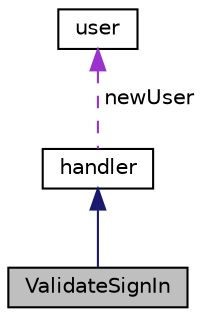 digraph "ValidateSignIn"
{
 // LATEX_PDF_SIZE
  edge [fontname="Helvetica",fontsize="10",labelfontname="Helvetica",labelfontsize="10"];
  node [fontname="Helvetica",fontsize="10",shape=record];
  Node1 [label="ValidateSignIn",height=0.2,width=0.4,color="black", fillcolor="grey75", style="filled", fontcolor="black",tooltip=" "];
  Node2 -> Node1 [dir="back",color="midnightblue",fontsize="10",style="solid",fontname="Helvetica"];
  Node2 [label="handler",height=0.2,width=0.4,color="black", fillcolor="white", style="filled",URL="$classhandler.html",tooltip=" "];
  Node3 -> Node2 [dir="back",color="darkorchid3",fontsize="10",style="dashed",label=" newUser" ,fontname="Helvetica"];
  Node3 [label="user",height=0.2,width=0.4,color="black", fillcolor="white", style="filled",URL="$classuser.html",tooltip=" "];
}
